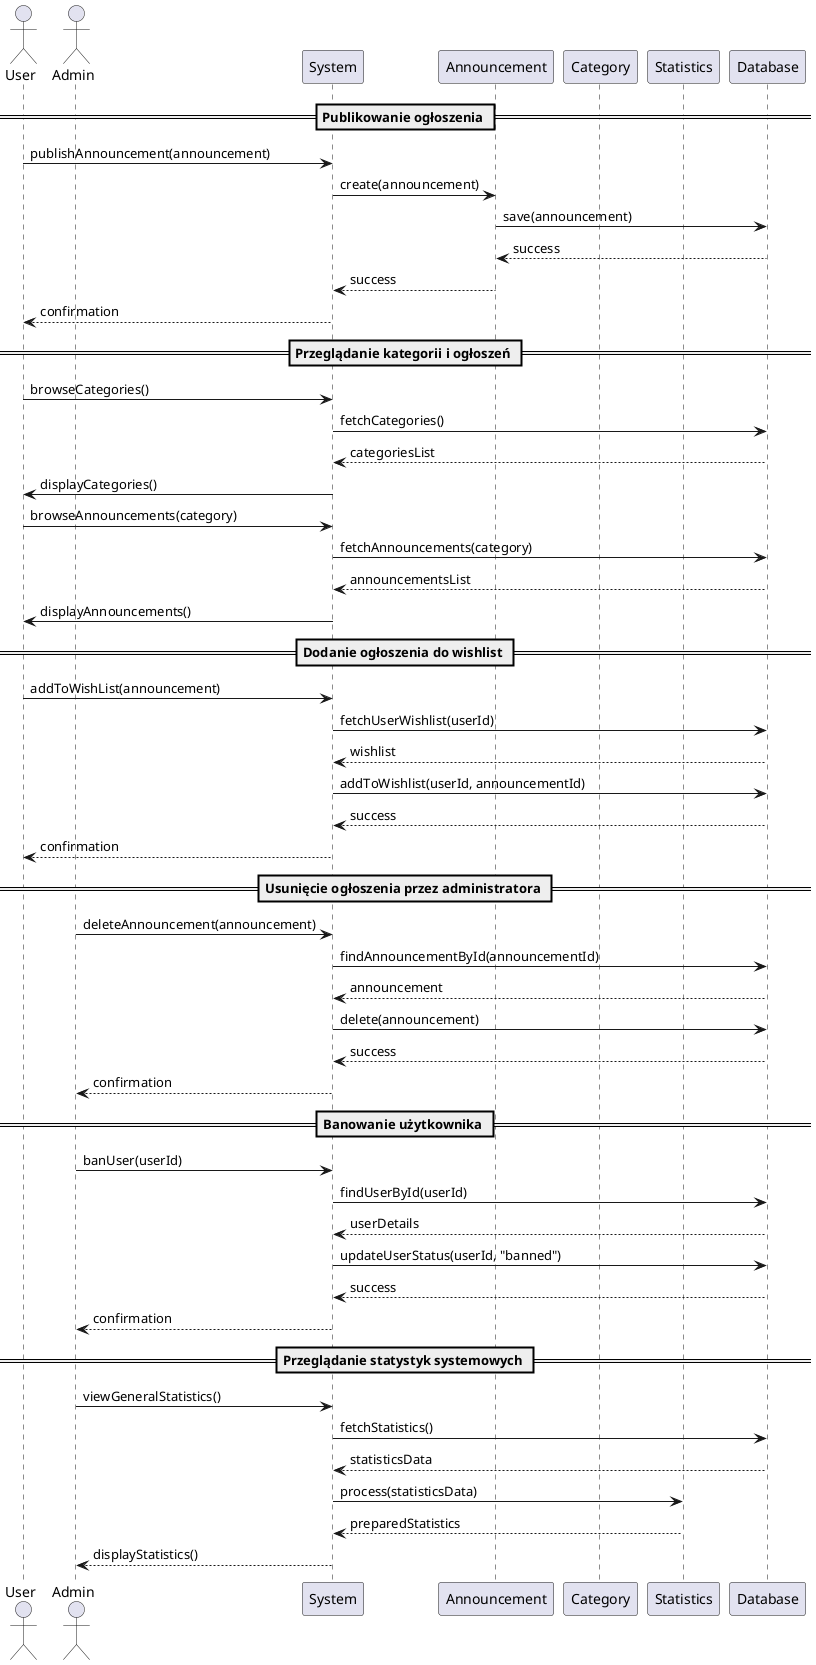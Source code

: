 @startuml
actor User as U
actor Admin as A
participant "System" as S
participant "Announcement" as Ann
participant "Category" as C
participant "Statistics" as St
participant "Database" as DB

== Publikowanie ogłoszenia ==
U -> S: publishAnnouncement(announcement)
S -> Ann: create(announcement)
Ann -> DB: save(announcement)
DB --> Ann: success
Ann --> S: success
S --> U: confirmation

== Przeglądanie kategorii i ogłoszeń ==
U -> S: browseCategories()
S -> DB: fetchCategories()
DB --> S: categoriesList
S -> U: displayCategories()

U -> S: browseAnnouncements(category)
S -> DB: fetchAnnouncements(category)
DB --> S: announcementsList
S -> U: displayAnnouncements()

== Dodanie ogłoszenia do wishlist ==
U -> S: addToWishList(announcement)
S -> DB: fetchUserWishlist(userId)
DB --> S: wishlist
S -> DB: addToWishlist(userId, announcementId)
DB --> S: success
S --> U: confirmation

== Usunięcie ogłoszenia przez administratora ==
A -> S: deleteAnnouncement(announcement)
S -> DB: findAnnouncementById(announcementId)
DB --> S: announcement
S -> DB: delete(announcement)
DB --> S: success
S --> A: confirmation

== Banowanie użytkownika ==
A -> S: banUser(userId)
S -> DB: findUserById(userId)
DB --> S: userDetails
S -> DB: updateUserStatus(userId, "banned")
DB --> S: success
S --> A: confirmation

== Przeglądanie statystyk systemowych ==
A -> S: viewGeneralStatistics()
S -> DB: fetchStatistics()
DB --> S: statisticsData
S -> St: process(statisticsData)
St --> S: preparedStatistics
S --> A: displayStatistics()
@enduml
